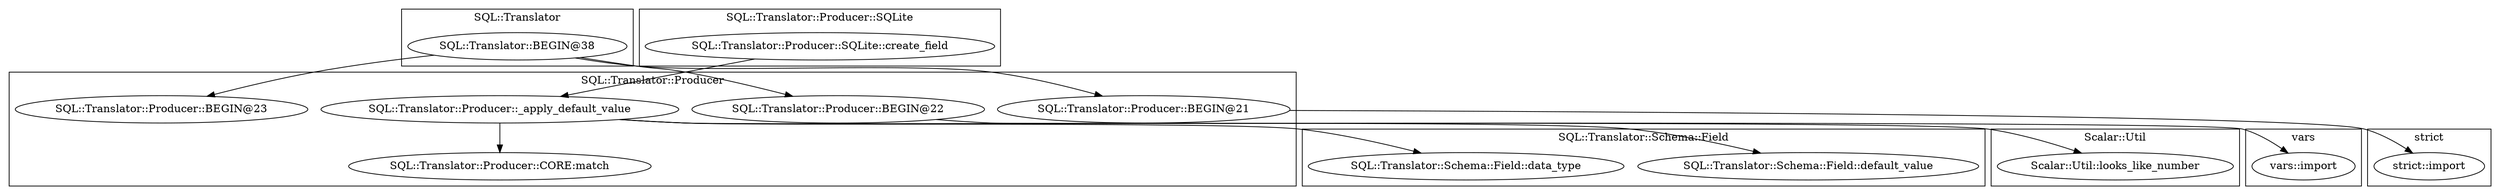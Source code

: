 digraph {
graph [overlap=false]
subgraph cluster_SQL_Translator {
	label="SQL::Translator";
	"SQL::Translator::BEGIN@38";
}
subgraph cluster_SQL_Translator_Schema_Field {
	label="SQL::Translator::Schema::Field";
	"SQL::Translator::Schema::Field::default_value";
	"SQL::Translator::Schema::Field::data_type";
}
subgraph cluster_SQL_Translator_Producer {
	label="SQL::Translator::Producer";
	"SQL::Translator::Producer::BEGIN@23";
	"SQL::Translator::Producer::_apply_default_value";
	"SQL::Translator::Producer::BEGIN@22";
	"SQL::Translator::Producer::CORE:match";
	"SQL::Translator::Producer::BEGIN@21";
}
subgraph cluster_vars {
	label="vars";
	"vars::import";
}
subgraph cluster_Scalar_Util {
	label="Scalar::Util";
	"Scalar::Util::looks_like_number";
}
subgraph cluster_strict {
	label="strict";
	"strict::import";
}
subgraph cluster_SQL_Translator_Producer_SQLite {
	label="SQL::Translator::Producer::SQLite";
	"SQL::Translator::Producer::SQLite::create_field";
}
"SQL::Translator::Producer::_apply_default_value" -> "SQL::Translator::Schema::Field::default_value";
"SQL::Translator::BEGIN@38" -> "SQL::Translator::Producer::BEGIN@22";
"SQL::Translator::Producer::_apply_default_value" -> "SQL::Translator::Schema::Field::data_type";
"SQL::Translator::BEGIN@38" -> "SQL::Translator::Producer::BEGIN@21";
"SQL::Translator::Producer::BEGIN@22" -> "vars::import";
"SQL::Translator::Producer::BEGIN@21" -> "strict::import";
"SQL::Translator::Producer::SQLite::create_field" -> "SQL::Translator::Producer::_apply_default_value";
"SQL::Translator::Producer::_apply_default_value" -> "SQL::Translator::Producer::CORE:match";
"SQL::Translator::Producer::_apply_default_value" -> "Scalar::Util::looks_like_number";
"SQL::Translator::BEGIN@38" -> "SQL::Translator::Producer::BEGIN@23";
}
